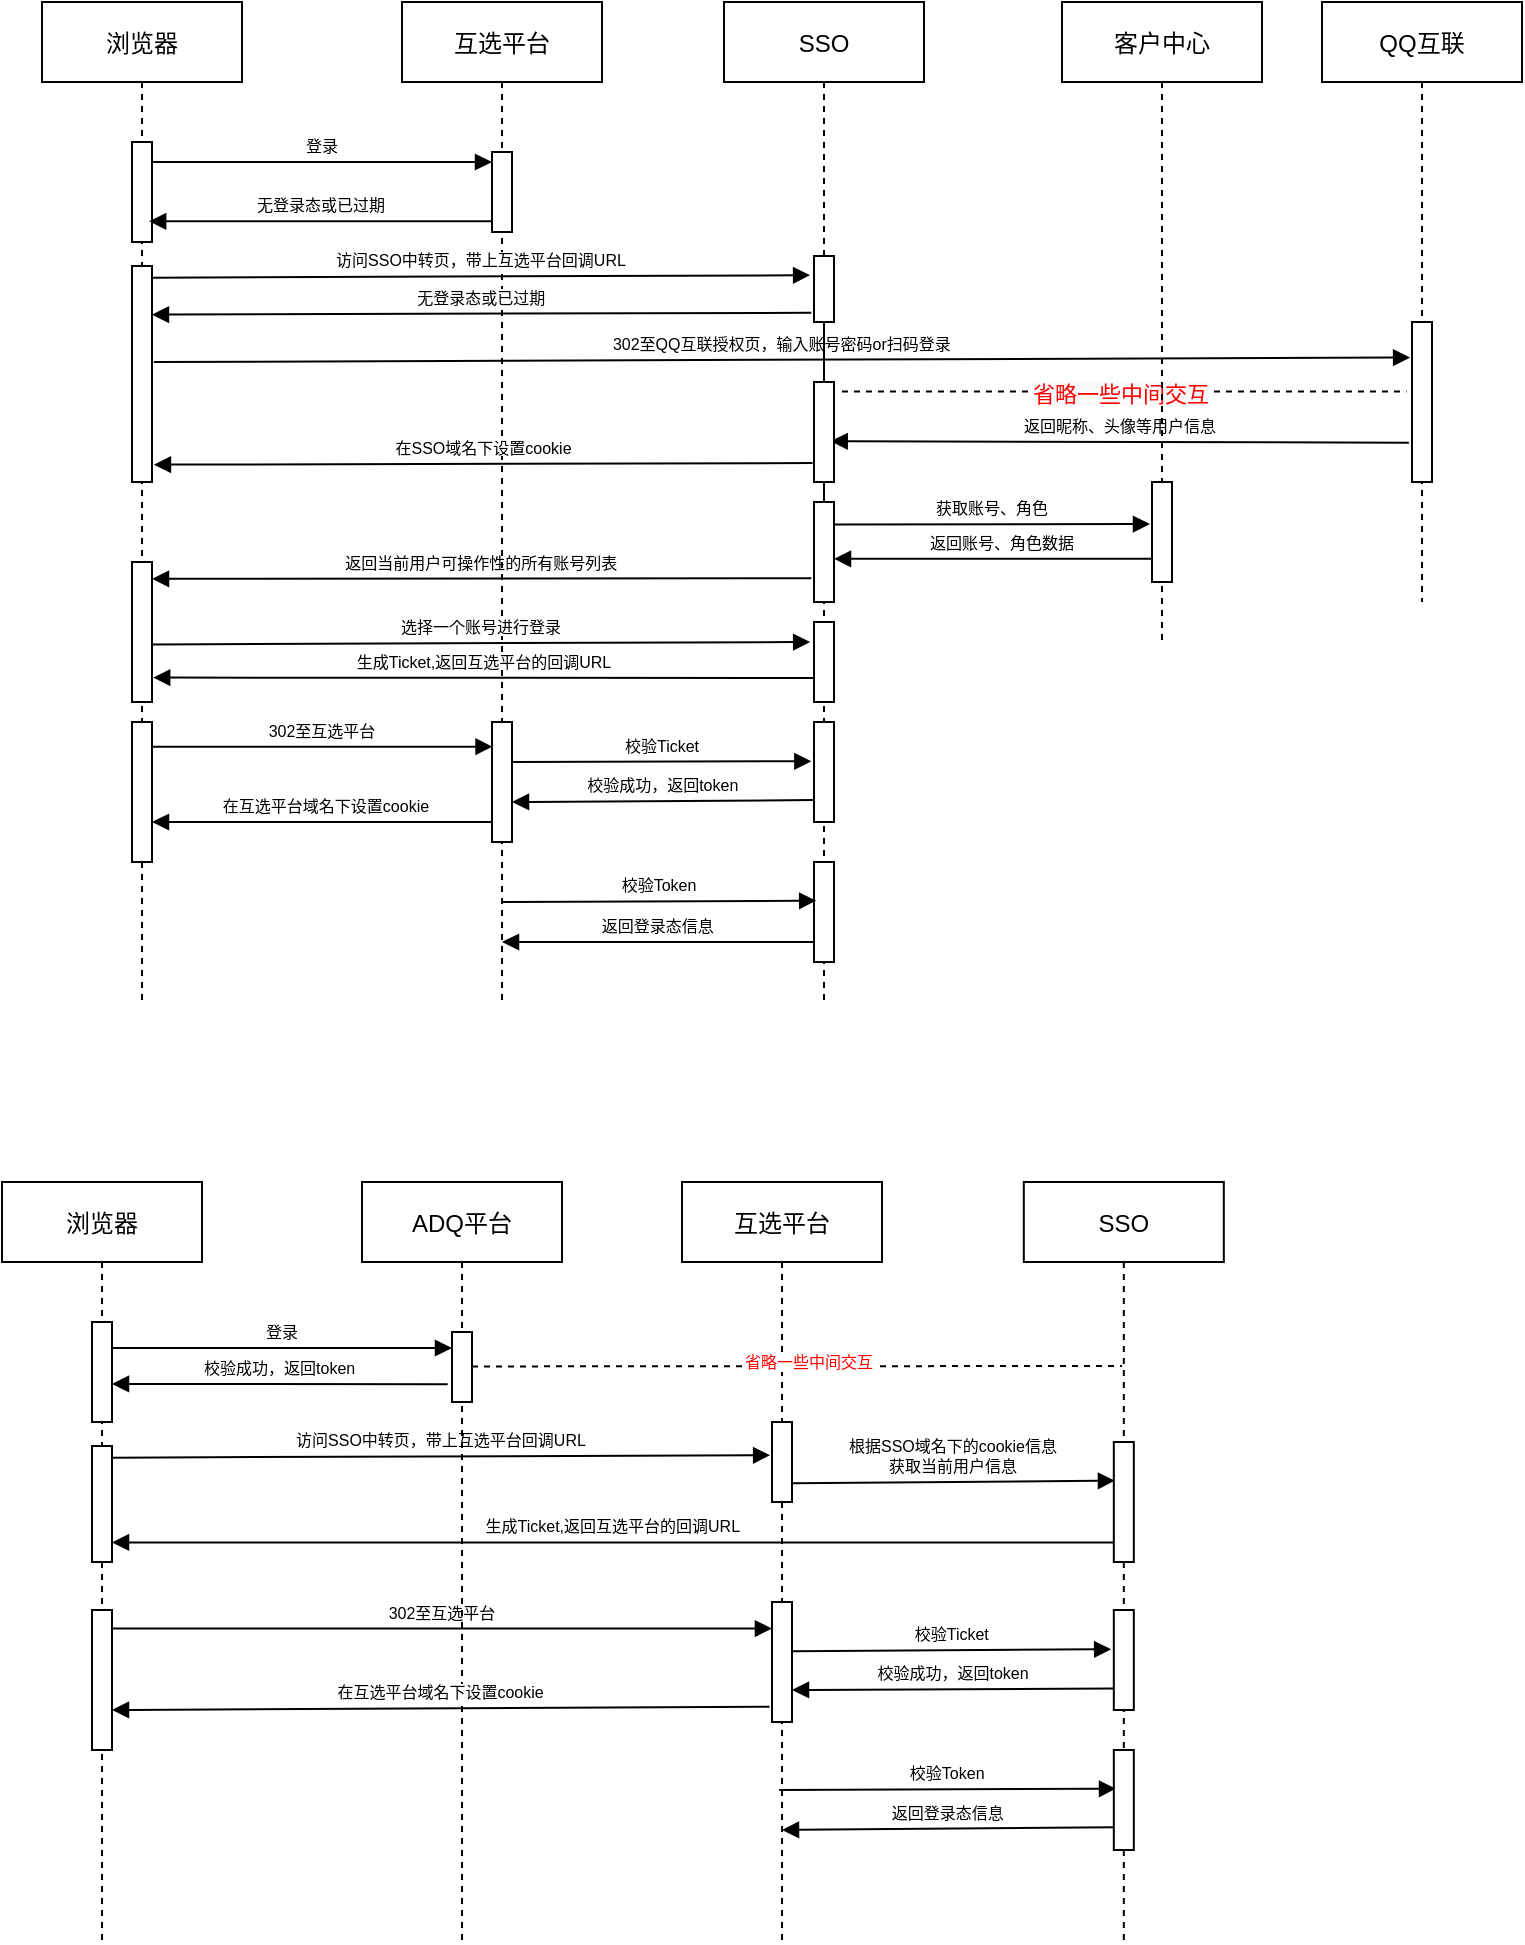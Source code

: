 <mxfile version="20.3.2" type="github">
  <diagram id="kgpKYQtTHZ0yAKxKKP6v" name="Page-1">
    <mxGraphModel dx="1333" dy="728" grid="0" gridSize="10" guides="1" tooltips="1" connect="1" arrows="1" fold="1" page="1" pageScale="1" pageWidth="850" pageHeight="1100" math="0" shadow="0">
      <root>
        <mxCell id="0" />
        <mxCell id="1" parent="0" />
        <mxCell id="3nuBFxr9cyL0pnOWT2aG-1" value="浏览器" style="shape=umlLifeline;perimeter=lifelinePerimeter;container=1;collapsible=0;recursiveResize=0;rounded=0;shadow=0;strokeWidth=1;" parent="1" vertex="1">
          <mxGeometry x="80" y="80" width="100" height="500" as="geometry" />
        </mxCell>
        <mxCell id="3nuBFxr9cyL0pnOWT2aG-2" value="" style="points=[];perimeter=orthogonalPerimeter;rounded=0;shadow=0;strokeWidth=1;" parent="3nuBFxr9cyL0pnOWT2aG-1" vertex="1">
          <mxGeometry x="45" y="70" width="10" height="50" as="geometry" />
        </mxCell>
        <mxCell id="gTMIDDqGIHfyxpJOmLNc-49" value="返回当前用户可操作性的所有账号列表" style="verticalAlign=bottom;endArrow=block;shadow=0;strokeWidth=1;fontSize=8;exitX=-0.133;exitY=0.762;exitDx=0;exitDy=0;exitPerimeter=0;" edge="1" parent="3nuBFxr9cyL0pnOWT2aG-1" source="gTMIDDqGIHfyxpJOmLNc-48">
          <mxGeometry relative="1" as="geometry">
            <mxPoint x="222.45" y="288.4" as="sourcePoint" />
            <mxPoint x="55" y="288.4" as="targetPoint" />
          </mxGeometry>
        </mxCell>
        <mxCell id="gTMIDDqGIHfyxpJOmLNc-57" value="" style="points=[];perimeter=orthogonalPerimeter;rounded=0;shadow=0;strokeWidth=1;" vertex="1" parent="3nuBFxr9cyL0pnOWT2aG-1">
          <mxGeometry x="45" y="360" width="10" height="70" as="geometry" />
        </mxCell>
        <mxCell id="gTMIDDqGIHfyxpJOmLNc-62" value="在互选平台域名下设置cookie" style="verticalAlign=bottom;endArrow=block;shadow=0;strokeWidth=1;fontSize=8;" edge="1" parent="3nuBFxr9cyL0pnOWT2aG-1" source="3nuBFxr9cyL0pnOWT2aG-5">
          <mxGeometry relative="1" as="geometry">
            <mxPoint x="205.88" y="409.06" as="sourcePoint" />
            <mxPoint x="55" y="410" as="targetPoint" />
          </mxGeometry>
        </mxCell>
        <mxCell id="3nuBFxr9cyL0pnOWT2aG-5" value="互选平台" style="shape=umlLifeline;perimeter=lifelinePerimeter;container=1;collapsible=0;recursiveResize=0;rounded=0;shadow=0;strokeWidth=1;" parent="1" vertex="1">
          <mxGeometry x="260" y="80" width="100" height="500" as="geometry" />
        </mxCell>
        <mxCell id="gTMIDDqGIHfyxpJOmLNc-7" value="" style="points=[];perimeter=orthogonalPerimeter;rounded=0;shadow=0;strokeWidth=1;" vertex="1" parent="3nuBFxr9cyL0pnOWT2aG-5">
          <mxGeometry x="45" y="75" width="10" height="40" as="geometry" />
        </mxCell>
        <mxCell id="gTMIDDqGIHfyxpJOmLNc-52" value="生成Ticket,返回互选平台的回调URL" style="verticalAlign=bottom;endArrow=block;shadow=0;strokeWidth=1;fontSize=8;exitX=-0.155;exitY=0.48;exitDx=0;exitDy=0;exitPerimeter=0;entryX=1.058;entryY=0.642;entryDx=0;entryDy=0;entryPerimeter=0;" edge="1" parent="3nuBFxr9cyL0pnOWT2aG-5">
          <mxGeometry relative="1" as="geometry">
            <mxPoint x="206.0" y="338.0" as="sourcePoint" />
            <mxPoint x="-124.42" y="337.78" as="targetPoint" />
          </mxGeometry>
        </mxCell>
        <mxCell id="gTMIDDqGIHfyxpJOmLNc-61" value="校验成功，返回token" style="verticalAlign=bottom;endArrow=block;shadow=0;strokeWidth=1;fontSize=8;exitX=-0.012;exitY=0.651;exitDx=0;exitDy=0;exitPerimeter=0;" edge="1" parent="3nuBFxr9cyL0pnOWT2aG-5">
          <mxGeometry relative="1" as="geometry">
            <mxPoint x="205.88" y="399.06" as="sourcePoint" />
            <mxPoint x="55" y="400.0" as="targetPoint" />
          </mxGeometry>
        </mxCell>
        <mxCell id="3nuBFxr9cyL0pnOWT2aG-8" value="登录" style="verticalAlign=bottom;endArrow=block;entryX=0;entryY=0;shadow=0;strokeWidth=1;fontSize=8;" parent="1" source="3nuBFxr9cyL0pnOWT2aG-2" edge="1">
          <mxGeometry relative="1" as="geometry">
            <mxPoint x="235" y="160" as="sourcePoint" />
            <mxPoint x="305" y="160" as="targetPoint" />
          </mxGeometry>
        </mxCell>
        <mxCell id="3nuBFxr9cyL0pnOWT2aG-9" value="无登录态或已过期" style="verticalAlign=bottom;endArrow=block;entryX=0.857;entryY=0.793;shadow=0;strokeWidth=1;entryDx=0;entryDy=0;entryPerimeter=0;fontSize=8;" parent="1" target="3nuBFxr9cyL0pnOWT2aG-2" edge="1">
          <mxGeometry relative="1" as="geometry">
            <mxPoint x="305" y="189.65" as="sourcePoint" />
            <mxPoint x="140" y="200" as="targetPoint" />
          </mxGeometry>
        </mxCell>
        <mxCell id="gTMIDDqGIHfyxpJOmLNc-3" value="QQ互联" style="shape=umlLifeline;perimeter=lifelinePerimeter;container=1;collapsible=0;recursiveResize=0;rounded=0;shadow=0;strokeWidth=1;" vertex="1" parent="1">
          <mxGeometry x="720" y="80" width="100" height="300" as="geometry" />
        </mxCell>
        <mxCell id="gTMIDDqGIHfyxpJOmLNc-35" value="" style="points=[];perimeter=orthogonalPerimeter;rounded=0;shadow=0;strokeWidth=1;" vertex="1" parent="gTMIDDqGIHfyxpJOmLNc-3">
          <mxGeometry x="45" y="160" width="10" height="80" as="geometry" />
        </mxCell>
        <mxCell id="gTMIDDqGIHfyxpJOmLNc-6" value="访问SSO中转页，带上互选平台回调URL" style="verticalAlign=bottom;endArrow=block;shadow=0;strokeWidth=1;exitX=0.997;exitY=0.171;exitDx=0;exitDy=0;exitPerimeter=0;fontSize=8;entryX=-0.194;entryY=0.291;entryDx=0;entryDy=0;entryPerimeter=0;" edge="1" parent="1">
          <mxGeometry relative="1" as="geometry">
            <mxPoint x="134.97" y="217.814" as="sourcePoint" />
            <mxPoint x="464.06" y="216.603" as="targetPoint" />
          </mxGeometry>
        </mxCell>
        <mxCell id="gTMIDDqGIHfyxpJOmLNc-9" value="无登录态或已过期" style="verticalAlign=bottom;endArrow=block;shadow=0;strokeWidth=1;fontSize=8;entryX=0.997;entryY=0.12;entryDx=0;entryDy=0;entryPerimeter=0;exitX=-0.133;exitY=0.86;exitDx=0;exitDy=0;exitPerimeter=0;" edge="1" parent="1">
          <mxGeometry relative="1" as="geometry">
            <mxPoint x="464.67" y="235.38" as="sourcePoint" />
            <mxPoint x="134.97" y="236.32" as="targetPoint" />
          </mxGeometry>
        </mxCell>
        <mxCell id="gTMIDDqGIHfyxpJOmLNc-15" value="" style="points=[];perimeter=orthogonalPerimeter;rounded=0;shadow=0;strokeWidth=1;" vertex="1" parent="1">
          <mxGeometry x="125" y="212" width="10" height="108" as="geometry" />
        </mxCell>
        <mxCell id="gTMIDDqGIHfyxpJOmLNc-16" value="302至QQ互联授权页，输入账号密码or扫码登录" style="verticalAlign=bottom;endArrow=block;shadow=0;strokeWidth=1;exitX=0.997;exitY=0.171;exitDx=0;exitDy=0;exitPerimeter=0;fontSize=8;entryX=-0.094;entryY=0.611;entryDx=0;entryDy=0;entryPerimeter=0;" edge="1" parent="1">
          <mxGeometry relative="1" as="geometry">
            <mxPoint x="135.91" y="260.004" as="sourcePoint" />
            <mxPoint x="764.06" y="257.76" as="targetPoint" />
          </mxGeometry>
        </mxCell>
        <mxCell id="gTMIDDqGIHfyxpJOmLNc-18" value="返回昵称、头像等用户信息" style="verticalAlign=bottom;endArrow=block;shadow=0;strokeWidth=1;fontSize=8;exitX=-0.155;exitY=0.877;exitDx=0;exitDy=0;exitPerimeter=0;entryX=0.836;entryY=0.423;entryDx=0;entryDy=0;entryPerimeter=0;" edge="1" parent="1">
          <mxGeometry relative="1" as="geometry">
            <mxPoint x="763.45" y="300.32" as="sourcePoint" />
            <mxPoint x="474.36" y="299.61" as="targetPoint" />
          </mxGeometry>
        </mxCell>
        <mxCell id="gTMIDDqGIHfyxpJOmLNc-23" value="" style="endArrow=none;dashed=1;html=1;rounded=0;fontSize=10;entryX=-0.276;entryY=0.736;entryDx=0;entryDy=0;entryPerimeter=0;exitX=1.4;exitY=0.111;exitDx=0;exitDy=0;exitPerimeter=0;" edge="1" parent="1">
          <mxGeometry width="50" height="50" relative="1" as="geometry">
            <mxPoint x="480" y="274.77" as="sourcePoint" />
            <mxPoint x="762.24" y="274.76" as="targetPoint" />
          </mxGeometry>
        </mxCell>
        <mxCell id="gTMIDDqGIHfyxpJOmLNc-105" value="&lt;span style=&quot;font-size: 11px; background-color: rgb(248, 249, 250);&quot;&gt;&lt;font color=&quot;#ff0000&quot;&gt;省略一些中间交互&lt;/font&gt;&lt;/span&gt;" style="edgeLabel;html=1;align=center;verticalAlign=middle;resizable=0;points=[];fontSize=8;" vertex="1" connectable="0" parent="gTMIDDqGIHfyxpJOmLNc-23">
          <mxGeometry x="-0.018" y="-1" relative="1" as="geometry">
            <mxPoint as="offset" />
          </mxGeometry>
        </mxCell>
        <mxCell id="gTMIDDqGIHfyxpJOmLNc-24" value="在SSO域名下设置cookie" style="verticalAlign=bottom;endArrow=block;shadow=0;strokeWidth=1;fontSize=8;entryX=0.997;entryY=0.12;entryDx=0;entryDy=0;entryPerimeter=0;exitX=-0.073;exitY=0.579;exitDx=0;exitDy=0;exitPerimeter=0;" edge="1" parent="1">
          <mxGeometry relative="1" as="geometry">
            <mxPoint x="465.27" y="310.53" as="sourcePoint" />
            <mxPoint x="135.97" y="311.32" as="targetPoint" />
          </mxGeometry>
        </mxCell>
        <mxCell id="gTMIDDqGIHfyxpJOmLNc-25" value="SSO" style="shape=umlLifeline;perimeter=lifelinePerimeter;container=1;collapsible=0;recursiveResize=0;rounded=0;shadow=0;strokeWidth=1;" vertex="1" parent="1">
          <mxGeometry x="421" y="80" width="100" height="500" as="geometry" />
        </mxCell>
        <mxCell id="gTMIDDqGIHfyxpJOmLNc-50" value="" style="points=[];perimeter=orthogonalPerimeter;rounded=0;shadow=0;strokeWidth=1;" vertex="1" parent="gTMIDDqGIHfyxpJOmLNc-25">
          <mxGeometry x="45" y="310" width="10" height="40" as="geometry" />
        </mxCell>
        <mxCell id="gTMIDDqGIHfyxpJOmLNc-59" value="校验Ticket" style="verticalAlign=bottom;endArrow=block;shadow=0;strokeWidth=1;fontSize=8;entryX=-0.133;entryY=0.327;entryDx=0;entryDy=0;entryPerimeter=0;" edge="1" parent="gTMIDDqGIHfyxpJOmLNc-25">
          <mxGeometry relative="1" as="geometry">
            <mxPoint x="-106" y="380.0" as="sourcePoint" />
            <mxPoint x="43.67" y="379.62" as="targetPoint" />
          </mxGeometry>
        </mxCell>
        <mxCell id="gTMIDDqGIHfyxpJOmLNc-66" value="" style="points=[];perimeter=orthogonalPerimeter;rounded=0;shadow=0;strokeWidth=1;" vertex="1" parent="gTMIDDqGIHfyxpJOmLNc-25">
          <mxGeometry x="45" y="430" width="10" height="50" as="geometry" />
        </mxCell>
        <mxCell id="gTMIDDqGIHfyxpJOmLNc-29" value="" style="endArrow=none;dashed=1;html=1;rounded=0;fontSize=8;startArrow=none;" edge="1" parent="1" source="gTMIDDqGIHfyxpJOmLNc-38">
          <mxGeometry width="50" height="50" relative="1" as="geometry">
            <mxPoint x="470" y="520" as="sourcePoint" />
            <mxPoint x="471" y="240" as="targetPoint" />
          </mxGeometry>
        </mxCell>
        <mxCell id="gTMIDDqGIHfyxpJOmLNc-32" value="客户中心" style="shape=umlLifeline;perimeter=lifelinePerimeter;container=1;collapsible=0;recursiveResize=0;rounded=0;shadow=0;strokeWidth=1;" vertex="1" parent="1">
          <mxGeometry x="590" y="80" width="100" height="320" as="geometry" />
        </mxCell>
        <mxCell id="gTMIDDqGIHfyxpJOmLNc-38" value="" style="points=[];perimeter=orthogonalPerimeter;rounded=0;shadow=0;strokeWidth=1;" vertex="1" parent="1">
          <mxGeometry x="466" y="270" width="10" height="50" as="geometry" />
        </mxCell>
        <mxCell id="gTMIDDqGIHfyxpJOmLNc-39" value="" style="endArrow=none;dashed=1;html=1;rounded=0;fontSize=8;startArrow=none;" edge="1" parent="1" target="gTMIDDqGIHfyxpJOmLNc-38">
          <mxGeometry width="50" height="50" relative="1" as="geometry">
            <mxPoint x="471" y="330" as="sourcePoint" />
            <mxPoint x="471" y="240" as="targetPoint" />
          </mxGeometry>
        </mxCell>
        <mxCell id="gTMIDDqGIHfyxpJOmLNc-36" value="获取账号、角色" style="verticalAlign=bottom;endArrow=block;shadow=0;strokeWidth=1;exitX=0.997;exitY=0.171;exitDx=0;exitDy=0;exitPerimeter=0;fontSize=8;" edge="1" parent="1">
          <mxGeometry relative="1" as="geometry">
            <mxPoint x="476.0" y="341.214" as="sourcePoint" />
            <mxPoint x="634" y="341" as="targetPoint" />
          </mxGeometry>
        </mxCell>
        <mxCell id="gTMIDDqGIHfyxpJOmLNc-42" value="返回账号、角色数据" style="verticalAlign=bottom;endArrow=block;shadow=0;strokeWidth=1;fontSize=8;exitX=-0.155;exitY=0.48;exitDx=0;exitDy=0;exitPerimeter=0;" edge="1" parent="1">
          <mxGeometry relative="1" as="geometry">
            <mxPoint x="643.45" y="358.4" as="sourcePoint" />
            <mxPoint x="476" y="358.4" as="targetPoint" />
          </mxGeometry>
        </mxCell>
        <mxCell id="gTMIDDqGIHfyxpJOmLNc-44" value="" style="points=[];perimeter=orthogonalPerimeter;rounded=0;shadow=0;strokeWidth=1;" vertex="1" parent="1">
          <mxGeometry x="635" y="320" width="10" height="50" as="geometry" />
        </mxCell>
        <mxCell id="gTMIDDqGIHfyxpJOmLNc-45" value="" style="points=[];perimeter=orthogonalPerimeter;rounded=0;shadow=0;strokeWidth=1;" vertex="1" parent="1">
          <mxGeometry x="466" y="207" width="10" height="33" as="geometry" />
        </mxCell>
        <mxCell id="gTMIDDqGIHfyxpJOmLNc-48" value="" style="points=[];perimeter=orthogonalPerimeter;rounded=0;shadow=0;strokeWidth=1;" vertex="1" parent="1">
          <mxGeometry x="466" y="330" width="10" height="50" as="geometry" />
        </mxCell>
        <mxCell id="gTMIDDqGIHfyxpJOmLNc-51" value="选择一个账号进行登录" style="verticalAlign=bottom;endArrow=block;shadow=0;strokeWidth=1;exitX=0.997;exitY=0.171;exitDx=0;exitDy=0;exitPerimeter=0;fontSize=8;entryX=-0.194;entryY=0.291;entryDx=0;entryDy=0;entryPerimeter=0;" edge="1" parent="1">
          <mxGeometry relative="1" as="geometry">
            <mxPoint x="135.0" y="401.214" as="sourcePoint" />
            <mxPoint x="464.09" y="400.003" as="targetPoint" />
          </mxGeometry>
        </mxCell>
        <mxCell id="gTMIDDqGIHfyxpJOmLNc-54" value="" style="points=[];perimeter=orthogonalPerimeter;rounded=0;shadow=0;strokeWidth=1;" vertex="1" parent="1">
          <mxGeometry x="125" y="360" width="10" height="70" as="geometry" />
        </mxCell>
        <mxCell id="gTMIDDqGIHfyxpJOmLNc-56" value="302至互选平台" style="verticalAlign=bottom;endArrow=block;shadow=0;strokeWidth=1;fontSize=8;entryX=0.027;entryY=0.559;entryDx=0;entryDy=0;entryPerimeter=0;" edge="1" parent="1" source="gTMIDDqGIHfyxpJOmLNc-57">
          <mxGeometry relative="1" as="geometry">
            <mxPoint x="140" y="450" as="sourcePoint" />
            <mxPoint x="305.27" y="452.36" as="targetPoint" />
          </mxGeometry>
        </mxCell>
        <mxCell id="gTMIDDqGIHfyxpJOmLNc-58" value="" style="points=[];perimeter=orthogonalPerimeter;rounded=0;shadow=0;strokeWidth=1;" vertex="1" parent="1">
          <mxGeometry x="305" y="440" width="10" height="60" as="geometry" />
        </mxCell>
        <mxCell id="gTMIDDqGIHfyxpJOmLNc-63" value="校验Token" style="verticalAlign=bottom;endArrow=block;shadow=0;strokeWidth=1;fontSize=8;entryX=0.109;entryY=0.387;entryDx=0;entryDy=0;entryPerimeter=0;" edge="1" parent="1" target="gTMIDDqGIHfyxpJOmLNc-66">
          <mxGeometry relative="1" as="geometry">
            <mxPoint x="310" y="530" as="sourcePoint" />
            <mxPoint x="460" y="530" as="targetPoint" />
          </mxGeometry>
        </mxCell>
        <mxCell id="gTMIDDqGIHfyxpJOmLNc-65" value="" style="points=[];perimeter=orthogonalPerimeter;rounded=0;shadow=0;strokeWidth=1;" vertex="1" parent="1">
          <mxGeometry x="466" y="440" width="10" height="50" as="geometry" />
        </mxCell>
        <mxCell id="gTMIDDqGIHfyxpJOmLNc-68" value="返回登录态信息" style="verticalAlign=bottom;endArrow=block;shadow=0;strokeWidth=1;fontSize=8;exitX=-0.012;exitY=0.651;exitDx=0;exitDy=0;exitPerimeter=0;" edge="1" parent="1">
          <mxGeometry relative="1" as="geometry">
            <mxPoint x="465.88" y="550" as="sourcePoint" />
            <mxPoint x="310" y="550" as="targetPoint" />
          </mxGeometry>
        </mxCell>
        <mxCell id="gTMIDDqGIHfyxpJOmLNc-78" value="登录" style="verticalAlign=bottom;endArrow=block;entryX=0;entryY=0;shadow=0;strokeWidth=1;fontSize=8;" edge="1" parent="1">
          <mxGeometry relative="1" as="geometry">
            <mxPoint x="115" y="753" as="sourcePoint" />
            <mxPoint x="285" y="753" as="targetPoint" />
          </mxGeometry>
        </mxCell>
        <mxCell id="gTMIDDqGIHfyxpJOmLNc-80" value="访问SSO中转页，带上互选平台回调URL" style="verticalAlign=bottom;endArrow=block;shadow=0;strokeWidth=1;exitX=0.997;exitY=0.171;exitDx=0;exitDy=0;exitPerimeter=0;fontSize=8;entryX=-0.194;entryY=0.291;entryDx=0;entryDy=0;entryPerimeter=0;" edge="1" parent="1">
          <mxGeometry relative="1" as="geometry">
            <mxPoint x="114.97" y="807.814" as="sourcePoint" />
            <mxPoint x="444.06" y="806.603" as="targetPoint" />
          </mxGeometry>
        </mxCell>
        <mxCell id="gTMIDDqGIHfyxpJOmLNc-88" value="" style="endArrow=none;dashed=1;html=1;rounded=0;fontSize=8;startArrow=none;" edge="1" parent="1">
          <mxGeometry width="50" height="50" relative="1" as="geometry">
            <mxPoint x="620.91" y="860" as="sourcePoint" />
            <mxPoint x="620.91" y="830" as="targetPoint" />
          </mxGeometry>
        </mxCell>
        <mxCell id="gTMIDDqGIHfyxpJOmLNc-95" value="302至互选平台" style="verticalAlign=bottom;endArrow=block;shadow=0;strokeWidth=1;fontSize=8;entryX=-0.003;entryY=0.332;entryDx=0;entryDy=0;entryPerimeter=0;" edge="1" parent="1">
          <mxGeometry relative="1" as="geometry">
            <mxPoint x="115" y="893.28" as="sourcePoint" />
            <mxPoint x="444.97" y="893.28" as="targetPoint" />
          </mxGeometry>
        </mxCell>
        <mxCell id="gTMIDDqGIHfyxpJOmLNc-97" value="校验Token" style="verticalAlign=bottom;endArrow=block;shadow=0;strokeWidth=1;fontSize=8;entryX=0.109;entryY=0.387;entryDx=0;entryDy=0;entryPerimeter=0;exitX=0.486;exitY=0.608;exitDx=0;exitDy=0;exitPerimeter=0;" edge="1" parent="1">
          <mxGeometry relative="1" as="geometry">
            <mxPoint x="448.6" y="974" as="sourcePoint" />
            <mxPoint x="617.0" y="973.35" as="targetPoint" />
          </mxGeometry>
        </mxCell>
        <mxCell id="gTMIDDqGIHfyxpJOmLNc-99" value="返回登录态信息" style="verticalAlign=bottom;endArrow=block;shadow=0;strokeWidth=1;fontSize=8;exitX=-0.003;exitY=0.773;exitDx=0;exitDy=0;exitPerimeter=0;" edge="1" parent="1">
          <mxGeometry relative="1" as="geometry">
            <mxPoint x="615.88" y="992.65" as="sourcePoint" />
            <mxPoint x="450" y="994" as="targetPoint" />
          </mxGeometry>
        </mxCell>
        <mxCell id="gTMIDDqGIHfyxpJOmLNc-100" value="校验成功，返回token" style="verticalAlign=bottom;endArrow=block;shadow=0;strokeWidth=1;fontSize=8;exitX=-0.215;exitY=0.747;exitDx=0;exitDy=0;exitPerimeter=0;" edge="1" parent="1">
          <mxGeometry relative="1" as="geometry">
            <mxPoint x="282.85" y="771.145" as="sourcePoint" />
            <mxPoint x="115" y="770.94" as="targetPoint" />
          </mxGeometry>
        </mxCell>
        <mxCell id="gTMIDDqGIHfyxpJOmLNc-115" value="根据SSO域名下的cookie信息&#xa;获取当前用户信息" style="verticalAlign=bottom;endArrow=block;shadow=0;strokeWidth=1;exitX=0.997;exitY=0.171;exitDx=0;exitDy=0;exitPerimeter=0;fontSize=8;entryX=0.057;entryY=0.677;entryDx=0;entryDy=0;entryPerimeter=0;" edge="1" parent="1">
          <mxGeometry relative="1" as="geometry">
            <mxPoint x="455.0" y="820.604" as="sourcePoint" />
            <mxPoint x="616.48" y="819.341" as="targetPoint" />
          </mxGeometry>
        </mxCell>
        <mxCell id="gTMIDDqGIHfyxpJOmLNc-123" value="互选平台" style="shape=umlLifeline;perimeter=lifelinePerimeter;container=1;collapsible=0;recursiveResize=0;rounded=0;shadow=0;strokeWidth=1;" vertex="1" parent="1">
          <mxGeometry x="400" y="670" width="100" height="380" as="geometry" />
        </mxCell>
        <mxCell id="gTMIDDqGIHfyxpJOmLNc-124" value="校验成功，返回token" style="verticalAlign=bottom;endArrow=block;shadow=0;strokeWidth=1;fontSize=8;exitX=0.012;exitY=0.786;exitDx=0;exitDy=0;exitPerimeter=0;" edge="1" parent="gTMIDDqGIHfyxpJOmLNc-123" source="gTMIDDqGIHfyxpJOmLNc-140">
          <mxGeometry relative="1" as="geometry">
            <mxPoint x="205.88" y="253.06" as="sourcePoint" />
            <mxPoint x="55" y="254.0" as="targetPoint" />
          </mxGeometry>
        </mxCell>
        <mxCell id="gTMIDDqGIHfyxpJOmLNc-125" value="SSO" style="shape=umlLifeline;perimeter=lifelinePerimeter;container=1;collapsible=0;recursiveResize=0;rounded=0;shadow=0;strokeWidth=1;" vertex="1" parent="1">
          <mxGeometry x="570.91" y="670" width="100" height="380" as="geometry" />
        </mxCell>
        <mxCell id="gTMIDDqGIHfyxpJOmLNc-126" value="校验Ticket" style="verticalAlign=bottom;endArrow=block;shadow=0;strokeWidth=1;fontSize=8;entryX=-0.133;entryY=0.327;entryDx=0;entryDy=0;entryPerimeter=0;exitX=1.039;exitY=0.41;exitDx=0;exitDy=0;exitPerimeter=0;" edge="1" parent="gTMIDDqGIHfyxpJOmLNc-125" source="gTMIDDqGIHfyxpJOmLNc-139">
          <mxGeometry relative="1" as="geometry">
            <mxPoint x="-110.91" y="233.6" as="sourcePoint" />
            <mxPoint x="43.67" y="233.62" as="targetPoint" />
          </mxGeometry>
        </mxCell>
        <mxCell id="gTMIDDqGIHfyxpJOmLNc-127" value="" style="points=[];perimeter=orthogonalPerimeter;rounded=0;shadow=0;strokeWidth=1;" vertex="1" parent="gTMIDDqGIHfyxpJOmLNc-125">
          <mxGeometry x="45" y="284" width="10" height="50" as="geometry" />
        </mxCell>
        <mxCell id="gTMIDDqGIHfyxpJOmLNc-128" value="生成Ticket,返回互选平台的回调URL" style="verticalAlign=bottom;endArrow=block;shadow=0;strokeWidth=1;fontSize=8;exitX=-0.215;exitY=0.747;exitDx=0;exitDy=0;exitPerimeter=0;" edge="1" parent="gTMIDDqGIHfyxpJOmLNc-125">
          <mxGeometry relative="1" as="geometry">
            <mxPoint x="45.0" y="180.205" as="sourcePoint" />
            <mxPoint x="-455.91" y="180.205" as="targetPoint" />
          </mxGeometry>
        </mxCell>
        <mxCell id="gTMIDDqGIHfyxpJOmLNc-129" value="ADQ平台" style="shape=umlLifeline;perimeter=lifelinePerimeter;container=1;collapsible=0;recursiveResize=0;rounded=0;shadow=0;strokeWidth=1;" vertex="1" parent="1">
          <mxGeometry x="240" y="670" width="100" height="380" as="geometry" />
        </mxCell>
        <mxCell id="gTMIDDqGIHfyxpJOmLNc-130" value="" style="points=[];perimeter=orthogonalPerimeter;rounded=0;shadow=0;strokeWidth=1;" vertex="1" parent="gTMIDDqGIHfyxpJOmLNc-129">
          <mxGeometry x="45" y="75" width="10" height="35" as="geometry" />
        </mxCell>
        <mxCell id="gTMIDDqGIHfyxpJOmLNc-131" value="" style="endArrow=none;dashed=1;html=1;rounded=0;fontSize=10;exitX=1.4;exitY=0.111;exitDx=0;exitDy=0;exitPerimeter=0;entryX=0.491;entryY=0.184;entryDx=0;entryDy=0;entryPerimeter=0;" edge="1" parent="gTMIDDqGIHfyxpJOmLNc-129">
          <mxGeometry width="50" height="50" relative="1" as="geometry">
            <mxPoint x="55" y="92.21" as="sourcePoint" />
            <mxPoint x="380.01" y="92.0" as="targetPoint" />
          </mxGeometry>
        </mxCell>
        <mxCell id="gTMIDDqGIHfyxpJOmLNc-132" value="&lt;font color=&quot;#ff0000&quot;&gt;省略一些中间交互&lt;/font&gt;" style="edgeLabel;html=1;align=center;verticalAlign=middle;resizable=0;points=[];fontSize=8;" vertex="1" connectable="0" parent="gTMIDDqGIHfyxpJOmLNc-131">
          <mxGeometry x="0.031" y="2" relative="1" as="geometry">
            <mxPoint as="offset" />
          </mxGeometry>
        </mxCell>
        <mxCell id="gTMIDDqGIHfyxpJOmLNc-133" value="浏览器" style="shape=umlLifeline;perimeter=lifelinePerimeter;container=1;collapsible=0;recursiveResize=0;rounded=0;shadow=0;strokeWidth=1;" vertex="1" parent="1">
          <mxGeometry x="60" y="670" width="100" height="380" as="geometry" />
        </mxCell>
        <mxCell id="gTMIDDqGIHfyxpJOmLNc-134" value="" style="points=[];perimeter=orthogonalPerimeter;rounded=0;shadow=0;strokeWidth=1;" vertex="1" parent="gTMIDDqGIHfyxpJOmLNc-133">
          <mxGeometry x="45" y="70" width="10" height="50" as="geometry" />
        </mxCell>
        <mxCell id="gTMIDDqGIHfyxpJOmLNc-135" value="" style="points=[];perimeter=orthogonalPerimeter;rounded=0;shadow=0;strokeWidth=1;" vertex="1" parent="gTMIDDqGIHfyxpJOmLNc-133">
          <mxGeometry x="45" y="214" width="10" height="70" as="geometry" />
        </mxCell>
        <mxCell id="gTMIDDqGIHfyxpJOmLNc-136" value="在互选平台域名下设置cookie" style="verticalAlign=bottom;endArrow=block;shadow=0;strokeWidth=1;fontSize=8;exitX=-0.123;exitY=0.872;exitDx=0;exitDy=0;exitPerimeter=0;" edge="1" parent="gTMIDDqGIHfyxpJOmLNc-133" source="gTMIDDqGIHfyxpJOmLNc-139">
          <mxGeometry relative="1" as="geometry">
            <mxPoint x="229.5" y="264" as="sourcePoint" />
            <mxPoint x="55" y="264" as="targetPoint" />
          </mxGeometry>
        </mxCell>
        <mxCell id="gTMIDDqGIHfyxpJOmLNc-137" value="" style="points=[];perimeter=orthogonalPerimeter;rounded=0;shadow=0;strokeWidth=1;" vertex="1" parent="1">
          <mxGeometry x="105" y="802" width="10" height="58" as="geometry" />
        </mxCell>
        <mxCell id="gTMIDDqGIHfyxpJOmLNc-138" value="" style="points=[];perimeter=orthogonalPerimeter;rounded=0;shadow=0;strokeWidth=1;" vertex="1" parent="1">
          <mxGeometry x="445" y="790" width="10" height="40" as="geometry" />
        </mxCell>
        <mxCell id="gTMIDDqGIHfyxpJOmLNc-139" value="" style="points=[];perimeter=orthogonalPerimeter;rounded=0;shadow=0;strokeWidth=1;" vertex="1" parent="1">
          <mxGeometry x="445" y="880" width="10" height="60" as="geometry" />
        </mxCell>
        <mxCell id="gTMIDDqGIHfyxpJOmLNc-140" value="" style="points=[];perimeter=orthogonalPerimeter;rounded=0;shadow=0;strokeWidth=1;" vertex="1" parent="1">
          <mxGeometry x="615.91" y="884" width="10" height="50" as="geometry" />
        </mxCell>
        <mxCell id="gTMIDDqGIHfyxpJOmLNc-141" value="" style="points=[];perimeter=orthogonalPerimeter;rounded=0;shadow=0;strokeWidth=1;" vertex="1" parent="1">
          <mxGeometry x="615.91" y="800" width="10" height="60" as="geometry" />
        </mxCell>
      </root>
    </mxGraphModel>
  </diagram>
</mxfile>
